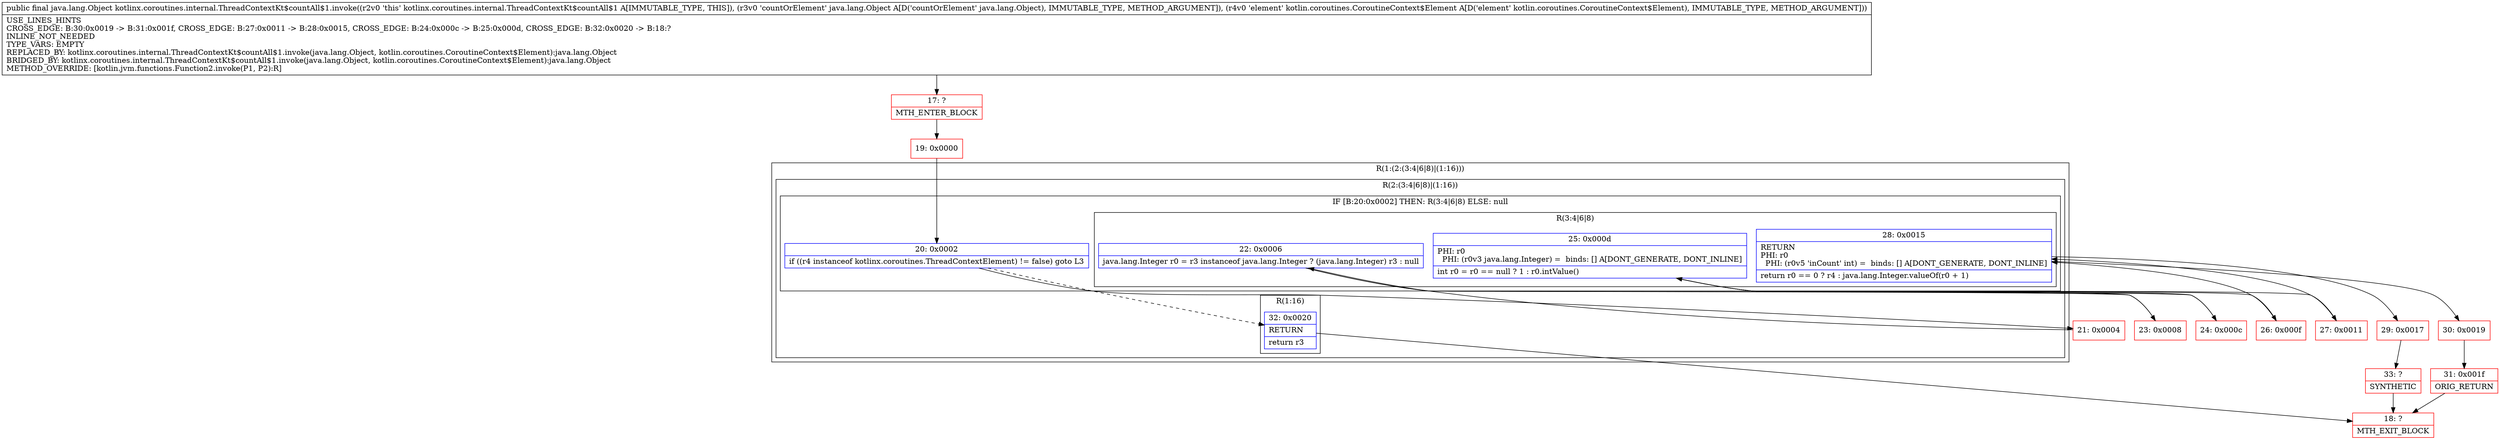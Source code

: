 digraph "CFG forkotlinx.coroutines.internal.ThreadContextKt$countAll$1.invoke(Ljava\/lang\/Object;Lkotlin\/coroutines\/CoroutineContext$Element;)Ljava\/lang\/Object;" {
subgraph cluster_Region_1040820940 {
label = "R(1:(2:(3:4|6|8)|(1:16)))";
node [shape=record,color=blue];
subgraph cluster_Region_800818694 {
label = "R(2:(3:4|6|8)|(1:16))";
node [shape=record,color=blue];
subgraph cluster_IfRegion_1395695455 {
label = "IF [B:20:0x0002] THEN: R(3:4|6|8) ELSE: null";
node [shape=record,color=blue];
Node_20 [shape=record,label="{20\:\ 0x0002|if ((r4 instanceof kotlinx.coroutines.ThreadContextElement) != false) goto L3\l}"];
subgraph cluster_Region_823329424 {
label = "R(3:4|6|8)";
node [shape=record,color=blue];
Node_22 [shape=record,label="{22\:\ 0x0006|java.lang.Integer r0 = r3 instanceof java.lang.Integer ? (java.lang.Integer) r3 : null\l}"];
Node_25 [shape=record,label="{25\:\ 0x000d|PHI: r0 \l  PHI: (r0v3 java.lang.Integer) =  binds: [] A[DONT_GENERATE, DONT_INLINE]\l|int r0 = r0 == null ? 1 : r0.intValue()\l}"];
Node_28 [shape=record,label="{28\:\ 0x0015|RETURN\lPHI: r0 \l  PHI: (r0v5 'inCount' int) =  binds: [] A[DONT_GENERATE, DONT_INLINE]\l|return r0 == 0 ? r4 : java.lang.Integer.valueOf(r0 + 1)\l}"];
}
}
subgraph cluster_Region_2102408958 {
label = "R(1:16)";
node [shape=record,color=blue];
Node_32 [shape=record,label="{32\:\ 0x0020|RETURN\l|return r3\l}"];
}
}
}
Node_17 [shape=record,color=red,label="{17\:\ ?|MTH_ENTER_BLOCK\l}"];
Node_19 [shape=record,color=red,label="{19\:\ 0x0000}"];
Node_21 [shape=record,color=red,label="{21\:\ 0x0004}"];
Node_23 [shape=record,color=red,label="{23\:\ 0x0008}"];
Node_26 [shape=record,color=red,label="{26\:\ 0x000f}"];
Node_29 [shape=record,color=red,label="{29\:\ 0x0017}"];
Node_33 [shape=record,color=red,label="{33\:\ ?|SYNTHETIC\l}"];
Node_18 [shape=record,color=red,label="{18\:\ ?|MTH_EXIT_BLOCK\l}"];
Node_30 [shape=record,color=red,label="{30\:\ 0x0019}"];
Node_31 [shape=record,color=red,label="{31\:\ 0x001f|ORIG_RETURN\l}"];
Node_27 [shape=record,color=red,label="{27\:\ 0x0011}"];
Node_24 [shape=record,color=red,label="{24\:\ 0x000c}"];
MethodNode[shape=record,label="{public final java.lang.Object kotlinx.coroutines.internal.ThreadContextKt$countAll$1.invoke((r2v0 'this' kotlinx.coroutines.internal.ThreadContextKt$countAll$1 A[IMMUTABLE_TYPE, THIS]), (r3v0 'countOrElement' java.lang.Object A[D('countOrElement' java.lang.Object), IMMUTABLE_TYPE, METHOD_ARGUMENT]), (r4v0 'element' kotlin.coroutines.CoroutineContext$Element A[D('element' kotlin.coroutines.CoroutineContext$Element), IMMUTABLE_TYPE, METHOD_ARGUMENT]))  | USE_LINES_HINTS\lCROSS_EDGE: B:30:0x0019 \-\> B:31:0x001f, CROSS_EDGE: B:27:0x0011 \-\> B:28:0x0015, CROSS_EDGE: B:24:0x000c \-\> B:25:0x000d, CROSS_EDGE: B:32:0x0020 \-\> B:18:?\lINLINE_NOT_NEEDED\lTYPE_VARS: EMPTY\lREPLACED_BY: kotlinx.coroutines.internal.ThreadContextKt$countAll$1.invoke(java.lang.Object, kotlin.coroutines.CoroutineContext$Element):java.lang.Object\lBRIDGED_BY: kotlinx.coroutines.internal.ThreadContextKt$countAll$1.invoke(java.lang.Object, kotlin.coroutines.CoroutineContext$Element):java.lang.Object\lMETHOD_OVERRIDE: [kotlin.jvm.functions.Function2.invoke(P1, P2):R]\l}"];
MethodNode -> Node_17;Node_20 -> Node_21;
Node_20 -> Node_32[style=dashed];
Node_22 -> Node_23;
Node_22 -> Node_24;
Node_25 -> Node_26;
Node_25 -> Node_27;
Node_28 -> Node_29;
Node_28 -> Node_30;
Node_32 -> Node_18;
Node_17 -> Node_19;
Node_19 -> Node_20;
Node_21 -> Node_22;
Node_23 -> Node_25;
Node_26 -> Node_28;
Node_29 -> Node_33;
Node_33 -> Node_18;
Node_30 -> Node_31;
Node_31 -> Node_18;
Node_27 -> Node_28;
Node_24 -> Node_25;
}

